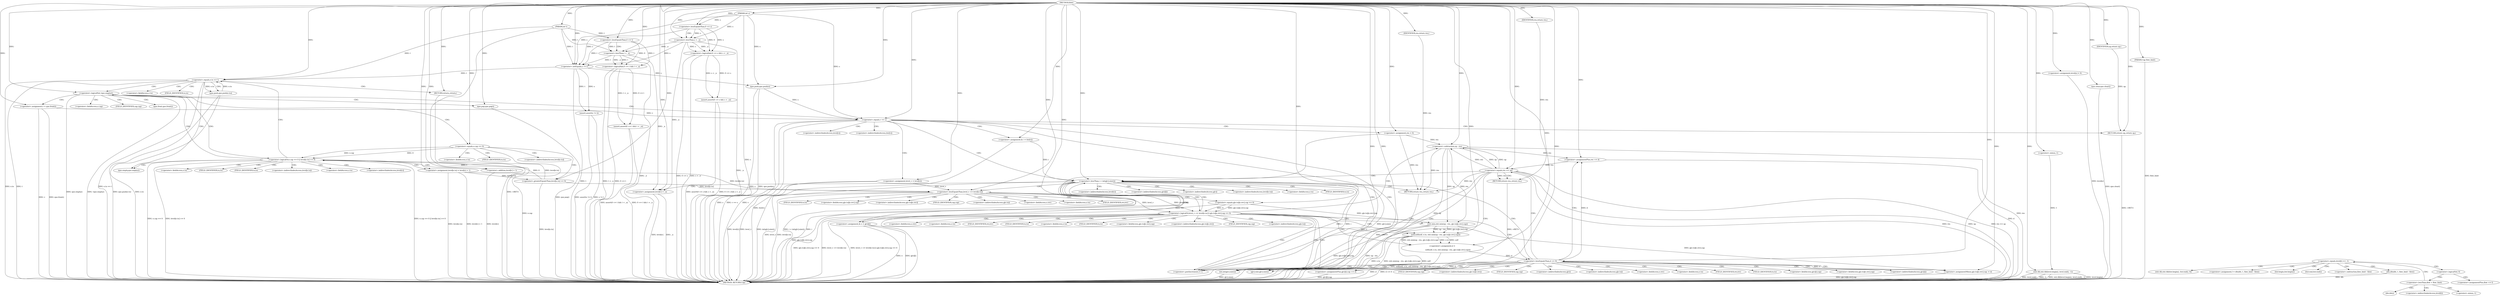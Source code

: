 digraph "flow" {  
"1004490" [label = "(METHOD,flow)" ]
"1004748" [label = "(METHOD_RETURN,Cap)" ]
"1004491" [label = "(PARAM,int s)" ]
"1004492" [label = "(PARAM,int t)" ]
"1004493" [label = "(PARAM,Cap flow_limit)" ]
"1004495" [label = "(assert,assert(0 <= s && s < _n))" ]
"1004503" [label = "(assert,assert(0 <= t && t < _n))" ]
"1004511" [label = "(assert,assert(s != t))" ]
"1004519" [label = "(std::fill,std::fill(level.begin(), level.end(), -1))" ]
"1004524" [label = "(<operator>.assignment,level[s] = 0)" ]
"1004529" [label = "(que.clear,que.clear())" ]
"1004530" [label = "(que.push,que.push(s))" ]
"1004588" [label = "(<operator>.assignment,res = 0)" ]
"1004592" [label = "(<operator>.assignment,level_v = level[v])" ]
"1004701" [label = "(<operator>.assignment,level[v] = _n)" ]
"1004706" [label = "(RETURN,return res;,return res;)" ]
"1004496" [label = "(<operator>.logicalAnd,0 <= s && s < _n)" ]
"1004504" [label = "(<operator>.logicalAnd,0 <= t && t < _n)" ]
"1004512" [label = "(<operator>.notEquals,s != t)" ]
"1004533" [label = "(<operator>.logicalNot,!que.empty())" ]
"1004582" [label = "(<operator>.equals,v == s)" ]
"1004585" [label = "(RETURN,return up;,return up;)" ]
"1004599" [label = "(<operator>.assignment,& i = iter[v])" ]
"1004604" [label = "(<operator>.lessThan,i < int(g[v].size()))" ]
"1004608" [label = "(<operator>.postIncrement,i++)" ]
"1004707" [label = "(IDENTIFIER,res,return res;)" ]
"1004497" [label = "(<operator>.lessEqualsThan,0 <= s)" ]
"1004500" [label = "(<operator>.lessThan,s < _n)" ]
"1004505" [label = "(<operator>.lessEqualsThan,0 <= t)" ]
"1004508" [label = "(<operator>.lessThan,t < _n)" ]
"1004522" [label = "(<operator>.minus,-1)" ]
"1004537" [label = "(<operator>.assignment,v = que.front())" ]
"1004540" [label = "(que.pop,que.pop())" ]
"1004586" [label = "(IDENTIFIER,up,return up;)" ]
"1004612" [label = "(<operator>.assignment,& e = g[v][i])" ]
"1004643" [label = "(<operator>.assignment,d =\n                    self(self, e.to, std::min(up - res, g[e.to][e.rev].cap)))" ]
"1004670" [label = "(<operator>.assignmentPlus,g[v][i].cap += d)" ]
"1004679" [label = "(<operator>.assignmentMinus,g[e.to][e.rev].cap -= d)" ]
"1004692" [label = "(<operator>.assignmentPlus,res += d)" ]
"1004558" [label = "(<operator>.assignment,level[e.to] = level[v] + 1)" ]
"1004576" [label = "(que.push,que.push(e.to))" ]
"1004606" [label = "(int,int(g[v].size()))" ]
"1004620" [label = "(<operator>.logicalOr,level_v <= level[e.to] || g[e.to][e.rev].cap == 0)" ]
"1004666" [label = "(<operator>.lessEqualsThan,d <= 0)" ]
"1004696" [label = "(<operator>.equals,res == up)" ]
"1004699" [label = "(RETURN,return res;,return res;)" ]
"1004733" [label = "(dfs,dfs(dfs, t, flow_limit - flow))" ]
"1004544" [label = "(<operator>.logicalOr,e.cap == 0 || level[e.to] >= 0)" ]
"1004570" [label = "(<operator>.equals,e.to == t)" ]
"1004575" [label = "(RETURN,return;,return;)" ]
"1004645" [label = "(self,self(self, e.to, std::min(up - res, g[e.to][e.rev].cap)))" ]
"1004700" [label = "(IDENTIFIER,res,return res;)" ]
"1004564" [label = "(<operator>.addition,level[v] + 1)" ]
"1004621" [label = "(<operator>.lessEqualsThan,level_v <= level[e.to])" ]
"1004628" [label = "(<operator>.equals,g[e.to][e.rev].cap == 0)" ]
"1004650" [label = "(std::min,std::min(up - res, g[e.to][e.rev].cap))" ]
"1004545" [label = "(<operator>.equals,e.cap == 0)" ]
"1004550" [label = "(<operator>.greaterEqualsThan,level[e.to] >= 0)" ]
"1004651" [label = "(<operator>.subtraction,up - res)" ]
"1004713" [label = "(<operator>.lessThan,flow < flow_limit)" ]
"1004594" [label = "(<operator>.indirectIndexAccess,level[v])" ]
"1004702" [label = "(<operator>.indirectIndexAccess,level[v])" ]
"1004717" [label = "(bfs,bfs())" ]
"1004726" [label = "(std::fill,std::fill(iter.begin(), iter.end(), 0))" ]
"1004731" [label = "(<operator>.assignment,f = dfs(dfs, t, flow_limit - flow))" ]
"1004743" [label = "(<operator>.assignmentPlus,flow += f)" ]
"1004534" [label = "(que.empty,que.empty())" ]
"1004601" [label = "(<operator>.indirectIndexAccess,iter[v])" ]
"1004719" [label = "(<operator>.equals,level[t] == -1)" ]
"1004727" [label = "(iter.begin,iter.begin())" ]
"1004728" [label = "(iter.end,iter.end())" ]
"1004740" [label = "(<operator>.logicalNot,!f)" ]
"1004539" [label = "(que.front,que.front())" ]
"1004607" [label = "(g[v].size,g[v].size())" ]
"1004614" [label = "(<operator>.indirectIndexAccess,g[v][i])" ]
"1004671" [label = "(<operator>.fieldAccess,g[v][i].cap)" ]
"1004680" [label = "(<operator>.fieldAccess,g[e.to][e.rev].cap)" ]
"1004720" [label = "(<operator>.indirectIndexAccess,level[t])" ]
"1004723" [label = "(<operator>.minus,-1)" ]
"1004736" [label = "(<operator>.subtraction,flow_limit - flow)" ]
"1004559" [label = "(<operator>.indirectIndexAccess,level[e.to])" ]
"1004577" [label = "(<operator>.fieldAccess,e.to)" ]
"1004615" [label = "(<operator>.indirectIndexAccess,g[v])" ]
"1004647" [label = "(<operator>.fieldAccess,e.to)" ]
"1004672" [label = "(<operator>.indirectIndexAccess,g[v][i])" ]
"1004677" [label = "(FIELD_IDENTIFIER,cap,cap)" ]
"1004681" [label = "(<operator>.indirectIndexAccess,g[e.to][e.rev])" ]
"1004690" [label = "(FIELD_IDENTIFIER,cap,cap)" ]
"1004561" [label = "(<operator>.fieldAccess,e.to)" ]
"1004565" [label = "(<operator>.indirectIndexAccess,level[v])" ]
"1004571" [label = "(<operator>.fieldAccess,e.to)" ]
"1004579" [label = "(FIELD_IDENTIFIER,to,to)" ]
"1004623" [label = "(<operator>.indirectIndexAccess,level[e.to])" ]
"1004629" [label = "(<operator>.fieldAccess,g[e.to][e.rev].cap)" ]
"1004649" [label = "(FIELD_IDENTIFIER,to,to)" ]
"1004654" [label = "(<operator>.fieldAccess,g[e.to][e.rev].cap)" ]
"1004673" [label = "(<operator>.indirectIndexAccess,g[v])" ]
"1004682" [label = "(<operator>.indirectIndexAccess,g[e.to])" ]
"1004687" [label = "(<operator>.fieldAccess,e.rev)" ]
"1004546" [label = "(<operator>.fieldAccess,e.cap)" ]
"1004551" [label = "(<operator>.indirectIndexAccess,level[e.to])" ]
"1004563" [label = "(FIELD_IDENTIFIER,to,to)" ]
"1004573" [label = "(FIELD_IDENTIFIER,to,to)" ]
"1004625" [label = "(<operator>.fieldAccess,e.to)" ]
"1004630" [label = "(<operator>.indirectIndexAccess,g[e.to][e.rev])" ]
"1004639" [label = "(FIELD_IDENTIFIER,cap,cap)" ]
"1004655" [label = "(<operator>.indirectIndexAccess,g[e.to][e.rev])" ]
"1004664" [label = "(FIELD_IDENTIFIER,cap,cap)" ]
"1004684" [label = "(<operator>.fieldAccess,e.to)" ]
"1004689" [label = "(FIELD_IDENTIFIER,rev,rev)" ]
"1004548" [label = "(FIELD_IDENTIFIER,cap,cap)" ]
"1004553" [label = "(<operator>.fieldAccess,e.to)" ]
"1004627" [label = "(FIELD_IDENTIFIER,to,to)" ]
"1004631" [label = "(<operator>.indirectIndexAccess,g[e.to])" ]
"1004636" [label = "(<operator>.fieldAccess,e.rev)" ]
"1004656" [label = "(<operator>.indirectIndexAccess,g[e.to])" ]
"1004661" [label = "(<operator>.fieldAccess,e.rev)" ]
"1004686" [label = "(FIELD_IDENTIFIER,to,to)" ]
"1004555" [label = "(FIELD_IDENTIFIER,to,to)" ]
"1004633" [label = "(<operator>.fieldAccess,e.to)" ]
"1004638" [label = "(FIELD_IDENTIFIER,rev,rev)" ]
"1004658" [label = "(<operator>.fieldAccess,e.to)" ]
"1004663" [label = "(FIELD_IDENTIFIER,rev,rev)" ]
"1004635" [label = "(FIELD_IDENTIFIER,to,to)" ]
"1004660" [label = "(FIELD_IDENTIFIER,to,to)" ]
  "1004575" -> "1004748"  [ label = "DDG: <RET>"] 
  "1004706" -> "1004748"  [ label = "DDG: <RET>"] 
  "1004699" -> "1004748"  [ label = "DDG: <RET>"] 
  "1004491" -> "1004748"  [ label = "DDG: s"] 
  "1004492" -> "1004748"  [ label = "DDG: t"] 
  "1004493" -> "1004748"  [ label = "DDG: flow_limit"] 
  "1004496" -> "1004748"  [ label = "DDG: 0 <= s"] 
  "1004500" -> "1004748"  [ label = "DDG: _n"] 
  "1004496" -> "1004748"  [ label = "DDG: s < _n"] 
  "1004495" -> "1004748"  [ label = "DDG: 0 <= s && s < _n"] 
  "1004495" -> "1004748"  [ label = "DDG: assert(0 <= s && s < _n)"] 
  "1004504" -> "1004748"  [ label = "DDG: 0 <= t"] 
  "1004508" -> "1004748"  [ label = "DDG: _n"] 
  "1004504" -> "1004748"  [ label = "DDG: t < _n"] 
  "1004503" -> "1004748"  [ label = "DDG: 0 <= t && t < _n"] 
  "1004503" -> "1004748"  [ label = "DDG: assert(0 <= t && t < _n)"] 
  "1004512" -> "1004748"  [ label = "DDG: t"] 
  "1004511" -> "1004748"  [ label = "DDG: s != t"] 
  "1004511" -> "1004748"  [ label = "DDG: assert(s != t)"] 
  "1004519" -> "1004748"  [ label = "DDG: level.begin()"] 
  "1004519" -> "1004748"  [ label = "DDG: level.end()"] 
  "1004519" -> "1004748"  [ label = "DDG: -1"] 
  "1004519" -> "1004748"  [ label = "DDG: std::fill(level.begin(), level.end(), -1)"] 
  "1004524" -> "1004748"  [ label = "DDG: level[s]"] 
  "1004529" -> "1004748"  [ label = "DDG: que.clear()"] 
  "1004530" -> "1004748"  [ label = "DDG: s"] 
  "1004530" -> "1004748"  [ label = "DDG: que.push(s)"] 
  "1004533" -> "1004748"  [ label = "DDG: que.empty()"] 
  "1004533" -> "1004748"  [ label = "DDG: !que.empty()"] 
  "1004582" -> "1004748"  [ label = "DDG: v"] 
  "1004582" -> "1004748"  [ label = "DDG: s"] 
  "1004582" -> "1004748"  [ label = "DDG: v == s"] 
  "1004588" -> "1004748"  [ label = "DDG: res"] 
  "1004592" -> "1004748"  [ label = "DDG: level_v"] 
  "1004592" -> "1004748"  [ label = "DDG: level[v]"] 
  "1004599" -> "1004748"  [ label = "DDG: iter[v]"] 
  "1004604" -> "1004748"  [ label = "DDG: i"] 
  "1004606" -> "1004748"  [ label = "DDG: g[v].size()"] 
  "1004604" -> "1004748"  [ label = "DDG: int(g[v].size())"] 
  "1004604" -> "1004748"  [ label = "DDG: i < int(g[v].size())"] 
  "1004701" -> "1004748"  [ label = "DDG: level[v]"] 
  "1004701" -> "1004748"  [ label = "DDG: _n"] 
  "1004612" -> "1004748"  [ label = "DDG: e"] 
  "1004612" -> "1004748"  [ label = "DDG: g[v][i]"] 
  "1004621" -> "1004748"  [ label = "DDG: level_v"] 
  "1004621" -> "1004748"  [ label = "DDG: level[e.to]"] 
  "1004620" -> "1004748"  [ label = "DDG: level_v <= level[e.to]"] 
  "1004628" -> "1004748"  [ label = "DDG: g[e.to][e.rev].cap"] 
  "1004620" -> "1004748"  [ label = "DDG: g[e.to][e.rev].cap == 0"] 
  "1004620" -> "1004748"  [ label = "DDG: level_v <= level[e.to] || g[e.to][e.rev].cap == 0"] 
  "1004645" -> "1004748"  [ label = "DDG: e.to"] 
  "1004651" -> "1004748"  [ label = "DDG: up"] 
  "1004651" -> "1004748"  [ label = "DDG: res"] 
  "1004650" -> "1004748"  [ label = "DDG: up - res"] 
  "1004650" -> "1004748"  [ label = "DDG: g[e.to][e.rev].cap"] 
  "1004645" -> "1004748"  [ label = "DDG: std::min(up - res, g[e.to][e.rev].cap)"] 
  "1004643" -> "1004748"  [ label = "DDG: self(self, e.to, std::min(up - res, g[e.to][e.rev].cap))"] 
  "1004666" -> "1004748"  [ label = "DDG: d"] 
  "1004666" -> "1004748"  [ label = "DDG: d <= 0"] 
  "1004670" -> "1004748"  [ label = "DDG: g[v][i].cap"] 
  "1004679" -> "1004748"  [ label = "DDG: g[e.to][e.rev].cap"] 
  "1004692" -> "1004748"  [ label = "DDG: d"] 
  "1004696" -> "1004748"  [ label = "DDG: res"] 
  "1004696" -> "1004748"  [ label = "DDG: up"] 
  "1004696" -> "1004748"  [ label = "DDG: res == up"] 
  "1004537" -> "1004748"  [ label = "DDG: v"] 
  "1004537" -> "1004748"  [ label = "DDG: que.front()"] 
  "1004540" -> "1004748"  [ label = "DDG: que.pop()"] 
  "1004545" -> "1004748"  [ label = "DDG: e.cap"] 
  "1004544" -> "1004748"  [ label = "DDG: e.cap == 0"] 
  "1004550" -> "1004748"  [ label = "DDG: level[e.to]"] 
  "1004544" -> "1004748"  [ label = "DDG: level[e.to] >= 0"] 
  "1004544" -> "1004748"  [ label = "DDG: e.cap == 0 || level[e.to] >= 0"] 
  "1004558" -> "1004748"  [ label = "DDG: level[e.to]"] 
  "1004564" -> "1004748"  [ label = "DDG: level[v]"] 
  "1004558" -> "1004748"  [ label = "DDG: level[v] + 1"] 
  "1004570" -> "1004748"  [ label = "DDG: e.to"] 
  "1004570" -> "1004748"  [ label = "DDG: t"] 
  "1004570" -> "1004748"  [ label = "DDG: e.to == t"] 
  "1004576" -> "1004748"  [ label = "DDG: e.to"] 
  "1004576" -> "1004748"  [ label = "DDG: que.push(e.to)"] 
  "1004585" -> "1004748"  [ label = "DDG: <RET>"] 
  "1004733" -> "1004748"  [ label = "DDG: dfs"] 
  "1004645" -> "1004748"  [ label = "DDG: self"] 
  "1004490" -> "1004491"  [ label = "DDG: "] 
  "1004490" -> "1004492"  [ label = "DDG: "] 
  "1004490" -> "1004493"  [ label = "DDG: "] 
  "1004496" -> "1004495"  [ label = "DDG: s < _n"] 
  "1004496" -> "1004495"  [ label = "DDG: 0 <= s"] 
  "1004504" -> "1004503"  [ label = "DDG: 0 <= t"] 
  "1004504" -> "1004503"  [ label = "DDG: t < _n"] 
  "1004512" -> "1004511"  [ label = "DDG: s"] 
  "1004512" -> "1004511"  [ label = "DDG: t"] 
  "1004490" -> "1004524"  [ label = "DDG: "] 
  "1004490" -> "1004529"  [ label = "DDG: "] 
  "1004490" -> "1004588"  [ label = "DDG: "] 
  "1004500" -> "1004701"  [ label = "DDG: _n"] 
  "1004508" -> "1004701"  [ label = "DDG: _n"] 
  "1004490" -> "1004701"  [ label = "DDG: "] 
  "1004707" -> "1004706"  [ label = "DDG: res"] 
  "1004588" -> "1004706"  [ label = "DDG: res"] 
  "1004651" -> "1004706"  [ label = "DDG: res"] 
  "1004696" -> "1004706"  [ label = "DDG: res"] 
  "1004497" -> "1004496"  [ label = "DDG: s"] 
  "1004497" -> "1004496"  [ label = "DDG: 0"] 
  "1004500" -> "1004496"  [ label = "DDG: s"] 
  "1004500" -> "1004496"  [ label = "DDG: _n"] 
  "1004505" -> "1004504"  [ label = "DDG: t"] 
  "1004505" -> "1004504"  [ label = "DDG: 0"] 
  "1004508" -> "1004504"  [ label = "DDG: t"] 
  "1004508" -> "1004504"  [ label = "DDG: _n"] 
  "1004497" -> "1004512"  [ label = "DDG: s"] 
  "1004500" -> "1004512"  [ label = "DDG: s"] 
  "1004491" -> "1004512"  [ label = "DDG: s"] 
  "1004490" -> "1004512"  [ label = "DDG: "] 
  "1004505" -> "1004512"  [ label = "DDG: t"] 
  "1004508" -> "1004512"  [ label = "DDG: t"] 
  "1004492" -> "1004512"  [ label = "DDG: t"] 
  "1004490" -> "1004519"  [ label = "DDG: "] 
  "1004522" -> "1004519"  [ label = "DDG: 1"] 
  "1004512" -> "1004530"  [ label = "DDG: s"] 
  "1004491" -> "1004530"  [ label = "DDG: s"] 
  "1004490" -> "1004530"  [ label = "DDG: "] 
  "1004586" -> "1004585"  [ label = "DDG: up"] 
  "1004490" -> "1004585"  [ label = "DDG: "] 
  "1004490" -> "1004592"  [ label = "DDG: "] 
  "1004490" -> "1004707"  [ label = "DDG: "] 
  "1004490" -> "1004497"  [ label = "DDG: "] 
  "1004491" -> "1004497"  [ label = "DDG: s"] 
  "1004497" -> "1004500"  [ label = "DDG: s"] 
  "1004491" -> "1004500"  [ label = "DDG: s"] 
  "1004490" -> "1004500"  [ label = "DDG: "] 
  "1004490" -> "1004505"  [ label = "DDG: "] 
  "1004492" -> "1004505"  [ label = "DDG: t"] 
  "1004505" -> "1004508"  [ label = "DDG: t"] 
  "1004492" -> "1004508"  [ label = "DDG: t"] 
  "1004490" -> "1004508"  [ label = "DDG: "] 
  "1004500" -> "1004508"  [ label = "DDG: _n"] 
  "1004490" -> "1004522"  [ label = "DDG: "] 
  "1004490" -> "1004533"  [ label = "DDG: "] 
  "1004490" -> "1004537"  [ label = "DDG: "] 
  "1004490" -> "1004540"  [ label = "DDG: "] 
  "1004537" -> "1004582"  [ label = "DDG: v"] 
  "1004490" -> "1004582"  [ label = "DDG: "] 
  "1004530" -> "1004582"  [ label = "DDG: s"] 
  "1004491" -> "1004582"  [ label = "DDG: s"] 
  "1004490" -> "1004586"  [ label = "DDG: "] 
  "1004490" -> "1004599"  [ label = "DDG: "] 
  "1004599" -> "1004604"  [ label = "DDG: i"] 
  "1004608" -> "1004604"  [ label = "DDG: i"] 
  "1004490" -> "1004604"  [ label = "DDG: "] 
  "1004606" -> "1004604"  [ label = "DDG: g[v].size()"] 
  "1004604" -> "1004608"  [ label = "DDG: i"] 
  "1004490" -> "1004608"  [ label = "DDG: "] 
  "1004645" -> "1004643"  [ label = "DDG: e.to"] 
  "1004645" -> "1004643"  [ label = "DDG: self"] 
  "1004645" -> "1004643"  [ label = "DDG: std::min(up - res, g[e.to][e.rev].cap)"] 
  "1004666" -> "1004670"  [ label = "DDG: d"] 
  "1004490" -> "1004670"  [ label = "DDG: "] 
  "1004490" -> "1004679"  [ label = "DDG: "] 
  "1004666" -> "1004679"  [ label = "DDG: d"] 
  "1004490" -> "1004692"  [ label = "DDG: "] 
  "1004666" -> "1004692"  [ label = "DDG: d"] 
  "1004490" -> "1004558"  [ label = "DDG: "] 
  "1004490" -> "1004606"  [ label = "DDG: "] 
  "1004490" -> "1004612"  [ label = "DDG: "] 
  "1004490" -> "1004643"  [ label = "DDG: "] 
  "1004650" -> "1004679"  [ label = "DDG: g[e.to][e.rev].cap"] 
  "1004651" -> "1004692"  [ label = "DDG: res"] 
  "1004700" -> "1004699"  [ label = "DDG: res"] 
  "1004696" -> "1004699"  [ label = "DDG: res"] 
  "1004490" -> "1004575"  [ label = "DDG: "] 
  "1004570" -> "1004576"  [ label = "DDG: e.to"] 
  "1004621" -> "1004620"  [ label = "DDG: level[e.to]"] 
  "1004621" -> "1004620"  [ label = "DDG: level_v"] 
  "1004628" -> "1004620"  [ label = "DDG: g[e.to][e.rev].cap"] 
  "1004628" -> "1004620"  [ label = "DDG: 0"] 
  "1004490" -> "1004645"  [ label = "DDG: "] 
  "1004612" -> "1004645"  [ label = "DDG: e"] 
  "1004650" -> "1004645"  [ label = "DDG: g[e.to][e.rev].cap"] 
  "1004650" -> "1004645"  [ label = "DDG: up - res"] 
  "1004643" -> "1004666"  [ label = "DDG: d"] 
  "1004490" -> "1004666"  [ label = "DDG: "] 
  "1004692" -> "1004696"  [ label = "DDG: res"] 
  "1004490" -> "1004696"  [ label = "DDG: "] 
  "1004651" -> "1004696"  [ label = "DDG: up"] 
  "1004490" -> "1004700"  [ label = "DDG: "] 
  "1004545" -> "1004544"  [ label = "DDG: 0"] 
  "1004545" -> "1004544"  [ label = "DDG: e.cap"] 
  "1004550" -> "1004544"  [ label = "DDG: level[e.to]"] 
  "1004550" -> "1004544"  [ label = "DDG: 0"] 
  "1004490" -> "1004564"  [ label = "DDG: "] 
  "1004576" -> "1004570"  [ label = "DDG: e.to"] 
  "1004512" -> "1004570"  [ label = "DDG: t"] 
  "1004492" -> "1004570"  [ label = "DDG: t"] 
  "1004490" -> "1004570"  [ label = "DDG: "] 
  "1004592" -> "1004621"  [ label = "DDG: level_v"] 
  "1004490" -> "1004621"  [ label = "DDG: "] 
  "1004550" -> "1004621"  [ label = "DDG: level[e.to]"] 
  "1004558" -> "1004621"  [ label = "DDG: level[e.to]"] 
  "1004490" -> "1004628"  [ label = "DDG: "] 
  "1004651" -> "1004650"  [ label = "DDG: up"] 
  "1004651" -> "1004650"  [ label = "DDG: res"] 
  "1004628" -> "1004650"  [ label = "DDG: g[e.to][e.rev].cap"] 
  "1004490" -> "1004545"  [ label = "DDG: "] 
  "1004558" -> "1004550"  [ label = "DDG: level[e.to]"] 
  "1004490" -> "1004550"  [ label = "DDG: "] 
  "1004696" -> "1004651"  [ label = "DDG: up"] 
  "1004490" -> "1004651"  [ label = "DDG: "] 
  "1004588" -> "1004651"  [ label = "DDG: res"] 
  "1004696" -> "1004651"  [ label = "DDG: res"] 
  "1004713" -> "1004719"  [ label = "CDG: "] 
  "1004713" -> "1004720"  [ label = "CDG: "] 
  "1004713" -> "1004723"  [ label = "CDG: "] 
  "1004713" -> "1004717"  [ label = "CDG: "] 
  "1004497" -> "1004500"  [ label = "CDG: "] 
  "1004505" -> "1004508"  [ label = "CDG: "] 
  "1004533" -> "1004546"  [ label = "CDG: "] 
  "1004533" -> "1004582"  [ label = "CDG: "] 
  "1004533" -> "1004537"  [ label = "CDG: "] 
  "1004533" -> "1004545"  [ label = "CDG: "] 
  "1004533" -> "1004544"  [ label = "CDG: "] 
  "1004533" -> "1004548"  [ label = "CDG: "] 
  "1004533" -> "1004539"  [ label = "CDG: "] 
  "1004533" -> "1004540"  [ label = "CDG: "] 
  "1004582" -> "1004606"  [ label = "CDG: "] 
  "1004582" -> "1004601"  [ label = "CDG: "] 
  "1004582" -> "1004588"  [ label = "CDG: "] 
  "1004582" -> "1004594"  [ label = "CDG: "] 
  "1004582" -> "1004607"  [ label = "CDG: "] 
  "1004582" -> "1004585"  [ label = "CDG: "] 
  "1004582" -> "1004599"  [ label = "CDG: "] 
  "1004582" -> "1004604"  [ label = "CDG: "] 
  "1004582" -> "1004592"  [ label = "CDG: "] 
  "1004604" -> "1004620"  [ label = "CDG: "] 
  "1004604" -> "1004614"  [ label = "CDG: "] 
  "1004604" -> "1004627"  [ label = "CDG: "] 
  "1004604" -> "1004625"  [ label = "CDG: "] 
  "1004604" -> "1004701"  [ label = "CDG: "] 
  "1004604" -> "1004702"  [ label = "CDG: "] 
  "1004604" -> "1004615"  [ label = "CDG: "] 
  "1004604" -> "1004621"  [ label = "CDG: "] 
  "1004604" -> "1004612"  [ label = "CDG: "] 
  "1004604" -> "1004706"  [ label = "CDG: "] 
  "1004604" -> "1004623"  [ label = "CDG: "] 
  "1004719" -> "1004726"  [ label = "CDG: "] 
  "1004719" -> "1004740"  [ label = "CDG: "] 
  "1004719" -> "1004731"  [ label = "CDG: "] 
  "1004719" -> "1004733"  [ label = "CDG: "] 
  "1004719" -> "1004736"  [ label = "CDG: "] 
  "1004719" -> "1004727"  [ label = "CDG: "] 
  "1004719" -> "1004728"  [ label = "CDG: "] 
  "1004740" -> "1004713"  [ label = "CDG: "] 
  "1004740" -> "1004743"  [ label = "CDG: "] 
  "1004620" -> "1004647"  [ label = "CDG: "] 
  "1004620" -> "1004654"  [ label = "CDG: "] 
  "1004620" -> "1004658"  [ label = "CDG: "] 
  "1004620" -> "1004656"  [ label = "CDG: "] 
  "1004620" -> "1004606"  [ label = "CDG: "] 
  "1004620" -> "1004663"  [ label = "CDG: "] 
  "1004620" -> "1004664"  [ label = "CDG: "] 
  "1004620" -> "1004643"  [ label = "CDG: "] 
  "1004620" -> "1004655"  [ label = "CDG: "] 
  "1004620" -> "1004651"  [ label = "CDG: "] 
  "1004620" -> "1004608"  [ label = "CDG: "] 
  "1004620" -> "1004666"  [ label = "CDG: "] 
  "1004620" -> "1004650"  [ label = "CDG: "] 
  "1004620" -> "1004607"  [ label = "CDG: "] 
  "1004620" -> "1004649"  [ label = "CDG: "] 
  "1004620" -> "1004645"  [ label = "CDG: "] 
  "1004620" -> "1004661"  [ label = "CDG: "] 
  "1004620" -> "1004660"  [ label = "CDG: "] 
  "1004620" -> "1004604"  [ label = "CDG: "] 
  "1004666" -> "1004690"  [ label = "CDG: "] 
  "1004666" -> "1004692"  [ label = "CDG: "] 
  "1004666" -> "1004606"  [ label = "CDG: "] 
  "1004666" -> "1004681"  [ label = "CDG: "] 
  "1004666" -> "1004684"  [ label = "CDG: "] 
  "1004666" -> "1004672"  [ label = "CDG: "] 
  "1004666" -> "1004689"  [ label = "CDG: "] 
  "1004666" -> "1004679"  [ label = "CDG: "] 
  "1004666" -> "1004670"  [ label = "CDG: "] 
  "1004666" -> "1004671"  [ label = "CDG: "] 
  "1004666" -> "1004680"  [ label = "CDG: "] 
  "1004666" -> "1004677"  [ label = "CDG: "] 
  "1004666" -> "1004608"  [ label = "CDG: "] 
  "1004666" -> "1004687"  [ label = "CDG: "] 
  "1004666" -> "1004607"  [ label = "CDG: "] 
  "1004666" -> "1004682"  [ label = "CDG: "] 
  "1004666" -> "1004696"  [ label = "CDG: "] 
  "1004666" -> "1004673"  [ label = "CDG: "] 
  "1004666" -> "1004686"  [ label = "CDG: "] 
  "1004666" -> "1004604"  [ label = "CDG: "] 
  "1004696" -> "1004606"  [ label = "CDG: "] 
  "1004696" -> "1004699"  [ label = "CDG: "] 
  "1004696" -> "1004608"  [ label = "CDG: "] 
  "1004696" -> "1004607"  [ label = "CDG: "] 
  "1004696" -> "1004604"  [ label = "CDG: "] 
  "1004544" -> "1004563"  [ label = "CDG: "] 
  "1004544" -> "1004561"  [ label = "CDG: "] 
  "1004544" -> "1004559"  [ label = "CDG: "] 
  "1004544" -> "1004534"  [ label = "CDG: "] 
  "1004544" -> "1004558"  [ label = "CDG: "] 
  "1004544" -> "1004565"  [ label = "CDG: "] 
  "1004544" -> "1004533"  [ label = "CDG: "] 
  "1004544" -> "1004573"  [ label = "CDG: "] 
  "1004544" -> "1004570"  [ label = "CDG: "] 
  "1004544" -> "1004564"  [ label = "CDG: "] 
  "1004544" -> "1004571"  [ label = "CDG: "] 
  "1004570" -> "1004534"  [ label = "CDG: "] 
  "1004570" -> "1004575"  [ label = "CDG: "] 
  "1004570" -> "1004533"  [ label = "CDG: "] 
  "1004570" -> "1004579"  [ label = "CDG: "] 
  "1004570" -> "1004577"  [ label = "CDG: "] 
  "1004570" -> "1004576"  [ label = "CDG: "] 
  "1004621" -> "1004628"  [ label = "CDG: "] 
  "1004621" -> "1004633"  [ label = "CDG: "] 
  "1004621" -> "1004638"  [ label = "CDG: "] 
  "1004621" -> "1004630"  [ label = "CDG: "] 
  "1004621" -> "1004629"  [ label = "CDG: "] 
  "1004621" -> "1004635"  [ label = "CDG: "] 
  "1004621" -> "1004639"  [ label = "CDG: "] 
  "1004621" -> "1004631"  [ label = "CDG: "] 
  "1004621" -> "1004636"  [ label = "CDG: "] 
  "1004545" -> "1004550"  [ label = "CDG: "] 
  "1004545" -> "1004551"  [ label = "CDG: "] 
  "1004545" -> "1004553"  [ label = "CDG: "] 
  "1004545" -> "1004555"  [ label = "CDG: "] 
}
